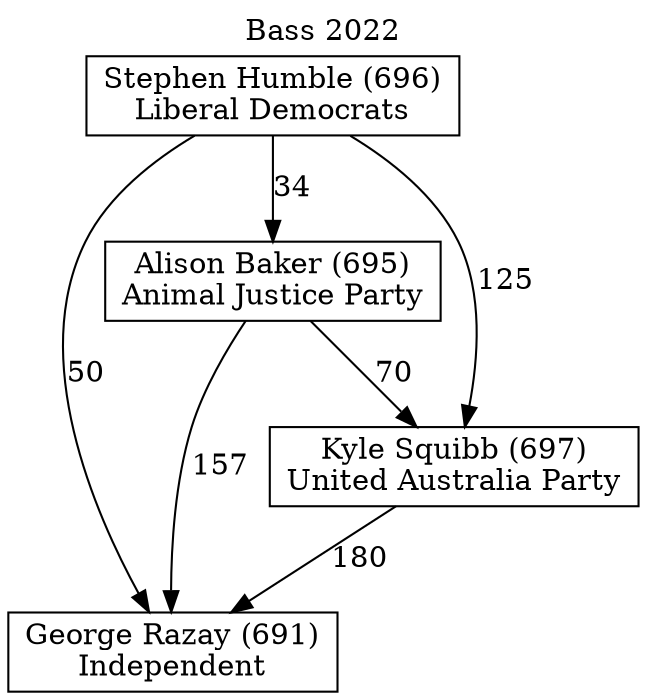 // House preference flow
digraph "George Razay (691)_Bass_2022" {
	graph [label="Bass 2022" labelloc=t mclimit=10]
	node [shape=box]
	"George Razay (691)" [label="George Razay (691)
Independent"]
	"Stephen Humble (696)" [label="Stephen Humble (696)
Liberal Democrats"]
	"Alison Baker (695)" [label="Alison Baker (695)
Animal Justice Party"]
	"Kyle Squibb (697)" [label="Kyle Squibb (697)
United Australia Party"]
	"Stephen Humble (696)" -> "George Razay (691)" [label=50]
	"Stephen Humble (696)" -> "Alison Baker (695)" [label=34]
	"Alison Baker (695)" -> "George Razay (691)" [label=157]
	"Alison Baker (695)" -> "Kyle Squibb (697)" [label=70]
	"Kyle Squibb (697)" -> "George Razay (691)" [label=180]
	"Stephen Humble (696)" -> "Kyle Squibb (697)" [label=125]
}
